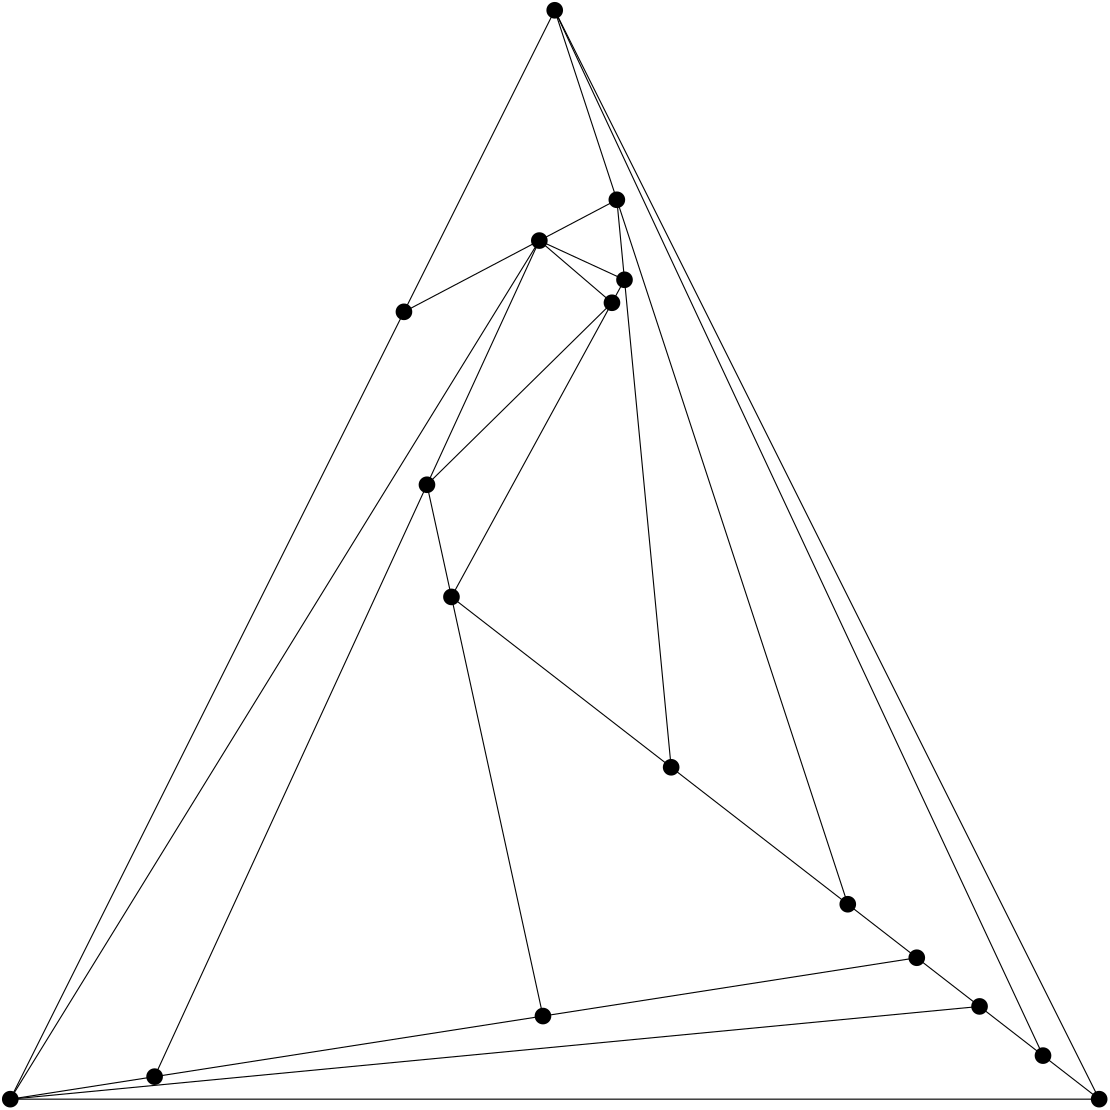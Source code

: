 <?xml version="1.0"?>
			<!DOCTYPE ipe SYSTEM "ipe.dtd">
			<ipe version="70005" creator="Ipe 7.1.4">
			<info created="D:20150825115823" modified="D:20150825115852"/>
					<ipestyle name="basic">
		<symbol name="arrow/arc(spx)">
		<path stroke="sym-stroke" fill="sym-stroke" pen="sym-pen">
		0 0 m
		-1 0.333 l
		-1 -0.333 l
		h
		</path>
		</symbol>
		<symbol name="arrow/farc(spx)">
		<path stroke="sym-stroke" fill="white" pen="sym-pen">
		0 0 m
		-1 0.333 l
		-1 -0.333 l
		h
		</path>
		</symbol>
		<symbol name="mark/circle(sx)" transformations="translations">
		<path fill="sym-stroke">
		0.6 0 0 0.6 0 0 e
		0.4 0 0 0.4 0 0 e
		</path>
		</symbol>
		<symbol name="mark/disk(sx)" transformations="translations">
		<path fill="sym-stroke">
		0.6 0 0 0.6 0 0 e
		</path>
		</symbol>
		<symbol name="mark/fdisk(sfx)" transformations="translations">
		<group>
		<path fill="sym-fill">
		0.5 0 0 0.5 0 0 e
		</path>
		<path fill="sym-stroke" fillrule="eofill">
		0.6 0 0 0.6 0 0 e
		0.4 0 0 0.4 0 0 e
		</path>
		</group>
		</symbol>
		<symbol name="mark/box(sx)" transformations="translations">
		<path fill="sym-stroke" fillrule="eofill">
		-0.6 -0.6 m
		0.6 -0.6 l
		0.6 0.6 l
		-0.6 0.6 l
		h
		-0.4 -0.4 m
		0.4 -0.4 l
		0.4 0.4 l
		-0.4 0.4 l
		h
		</path>
		</symbol>
		<symbol name="mark/square(sx)" transformations="translations">
		<path fill="sym-stroke">
		-0.6 -0.6 m
		0.6 -0.6 l
		0.6 0.6 l
		-0.6 0.6 l
		h
		</path>
		</symbol>
		<symbol name="mark/fsquare(sfx)" transformations="translations">
		<group>
		<path fill="sym-fill">
		-0.5 -0.5 m
		0.5 -0.5 l
		0.5 0.5 l
		-0.5 0.5 l
		h
		</path>
		<path fill="sym-stroke" fillrule="eofill">
		-0.6 -0.6 m
		0.6 -0.6 l
		0.6 0.6 l
		-0.6 0.6 l
		h
		-0.4 -0.4 m
		0.4 -0.4 l
		0.4 0.4 l
		-0.4 0.4 l
		h
		</path>
		</group>
		</symbol>
		<symbol name="mark/cross(sx)" transformations="translations">
		<group>
		<path fill="sym-stroke">
		-0.43 -0.57 m
		0.57 0.43 l
		0.43 0.57 l
		-0.57 -0.43 l
		h
		</path>
		<path fill="sym-stroke">
		-0.43 0.57 m
		0.57 -0.43 l
		0.43 -0.57 l
		-0.57 0.43 l
		h
		</path>
		</group>
		</symbol>
		<symbol name="arrow/fnormal(spx)">
		<path stroke="sym-stroke" fill="white" pen="sym-pen">
		0 0 m
		-1 0.333 l
		-1 -0.333 l
		h
		</path>
		</symbol>
		<symbol name="arrow/pointed(spx)">
		<path stroke="sym-stroke" fill="sym-stroke" pen="sym-pen">
		0 0 m
		-1 0.333 l
		-0.8 0 l
		-1 -0.333 l
		h
		</path>
		</symbol>
		<symbol name="arrow/fpointed(spx)">
		<path stroke="sym-stroke" fill="white" pen="sym-pen">
		0 0 m
		-1 0.333 l
		-0.8 0 l
		-1 -0.333 l
		h
		</path>
		</symbol>
		<symbol name="arrow/linear(spx)">
		<path stroke="sym-stroke" pen="sym-pen">
		-1 0.333 m
		0 0 l
		-1 -0.333 l
		</path>
		</symbol>
		<symbol name="arrow/fdouble(spx)">
		<path stroke="sym-stroke" fill="white" pen="sym-pen">
		0 0 m
		-1 0.333 l
		-1 -0.333 l
		h
		-1 0 m
		-2 0.333 l
		-2 -0.333 l
		h
		</path>
		</symbol>
		<symbol name="arrow/double(spx)">
		<path stroke="sym-stroke" fill="sym-stroke" pen="sym-pen">
		0 0 m
		-1 0.333 l
		-1 -0.333 l
		h
		-1 0 m
		-2 0.333 l
		-2 -0.333 l
		h
		</path>
		</symbol>
		<pen name="heavier" value="0.8"/>
		<pen name="fat" value="1.2"/>
		<pen name="ultrafat" value="2"/>
		<symbolsize name="large" value="5"/>
		<symbolsize name="small" value="2"/>
		<symbolsize name="tiny" value="1.1"/>
		<arrowsize name="large" value="10"/>
		<arrowsize name="small" value="5"/>
		<arrowsize name="tiny" value="3"/>
		<color name="red" value="1 0 0"/>
		<color name="green" value="0 1 0"/>
		<color name="blue" value="0 0 1"/>
		<color name="yellow" value="1 1 0"/>
		<color name="orange" value="1 0.647 0"/>
		<color name="gold" value="1 0.843 0"/>
		<color name="purple" value="0.627 0.125 0.941"/>
		<color name="gray" value="0.745"/>
		<color name="brown" value="0.647 0.165 0.165"/>
		<color name="navy" value="0 0 0.502"/>
		<color name="pink" value="1 0.753 0.796"/>
		<color name="seagreen" value="0.18 0.545 0.341"/>
		<color name="turquoise" value="0.251 0.878 0.816"/>
		<color name="violet" value="0.933 0.51 0.933"/>
		<color name="darkblue" value="0 0 0.545"/>
		<color name="darkcyan" value="0 0.545 0.545"/>
		<color name="darkgray" value="0.663"/>
		<color name="darkgreen" value="0 0.392 0"/>
		<color name="darkmagenta" value="0.545 0 0.545"/>
		<color name="darkorange" value="1 0.549 0"/>
		<color name="darkred" value="0.545 0 0"/>
		<color name="lightblue" value="0.678 0.847 0.902"/>
		<color name="lightcyan" value="0.878 1 1"/>
		<color name="lightgray" value="0.827"/>
		<color name="lightgreen" value="0.565 0.933 0.565"/>
		<color name="lightyellow" value="1 1 0.878"/>
		<dashstyle name="dashed" value="[4] 0"/>
		<dashstyle name="dotted" value="[1 3] 0"/>
		<dashstyle name="dash dotted" value="[4 2 1 2] 0"/>
		<dashstyle name="dash dot dotted" value="[4 2 1 2 1 2] 0"/>
		<textsize name="large" value="\large"/>
		<textsize name="Large" value="\Large"/>
		<textsize name="LARGE" value="\LARGE"/>
		<textsize name="huge" value="\huge"/>
		<textsize name="Huge" value="\Huge"/>
		<textsize name="small" value="\small"/>
		<textsize name="footnote" value="\footnotesize"/>
		<textsize name="tiny" value="\tiny"/>
		<textstyle name="center" begin="\begin{center}" end="\end{center}"/>
		<textstyle name="itemize" begin="\begin{itemize}" end="\end{itemize}"/>
		<textstyle name="item" begin="\begin{itemize}\item{}" end="\end{itemize}"/>
		<gridsize name="4 pts" value="4"/>
		<gridsize name="8 pts (~3 mm)" value="8"/>
		<gridsize name="16 pts (~6 mm)" value="16"/>
		<gridsize name="32 pts (~12 mm)" value="32"/>
		<gridsize name="10 pts (~3.5 mm)" value="10"/>
		<gridsize name="20 pts (~7 mm)" value="20"/>
		<gridsize name="14 pts (~5 mm)" value="14"/>
		<gridsize name="28 pts (~10 mm)" value="28"/>
		<gridsize name="56 pts (~20 mm)" value="56"/>
		<anglesize name="90 deg" value="90"/>
		<anglesize name="60 deg" value="60"/>
		<anglesize name="45 deg" value="45"/>
		<anglesize name="30 deg" value="30"/>
		<anglesize name="22.5 deg" value="22.5"/>
		<tiling name="falling" angle="-60" step="4" width="1"/>
		<tiling name="rising" angle="30" step="4" width="1"/>
		</ipestyle>
<page>
			<layer name="alpha"/>
			<layer name="beta"/>
			<view layers="alpha beta" active="alpha"/>
<path layer="beta" stroke="black">
291.768867730290 129.919369201323 m
258.824914332553 280.809225636445 l
</path>
<path layer="beta" stroke="black">
291.768867730290 129.919369201323 m
151.955511561239 108.105987957495 l
</path>
<path layer="beta" stroke="black">
291.768867730290 129.919369201323 m
426.339330592023 150.914765428075 l
</path>
<path layer="beta" stroke="black">
258.824914332553 280.809225636445 m
316.605774041919 386.703611713459 l
</path>
<path layer="beta" stroke="black">
258.824914332553 280.809225636445 m
337.916075781339 219.480153470322 l
</path>
<path layer="beta" stroke="black">
258.824914332553 280.809225636445 m
250.009257069977 321.186688616428 l
</path>
<path layer="beta" stroke="black">
316.605774041919 386.703611713459 m
321.120350689552 394.977429806567 l
</path>
<path layer="beta" stroke="black">
316.605774041919 386.703611713459 m
250.009257069977 321.186688616428 l
</path>
<path layer="beta" stroke="black">
316.605774041919 386.703611713459 m
290.461614638915 409.093750701341 l
</path>
<path layer="beta" stroke="black">
401.498366644944 170.177009687480 m
426.339330592023 150.914765428075 l
</path>
<path layer="beta" stroke="black">
401.498366644944 170.177009687480 m
337.916075781339 219.480153470322 l
</path>
<path layer="beta" stroke="black">
401.498366644944 170.177009687480 m
318.363967752903 423.778669126569 l
</path>
<path layer="beta" stroke="black">
151.955511561239 108.105987957495 m
100.000000000000 100.000000000000 l
</path>
<path layer="beta" stroke="black">
151.955511561239 108.105987957495 m
250.009257069977 321.186688616428 l
</path>
<path layer="beta" stroke="black">
426.339330592023 150.914765428075 m
448.939631616902 133.389981784223 l
</path>
<path layer="beta" stroke="black">
100.000000000000 100.000000000000 m
492.000000000000 100.000000000015 l
</path>
<path layer="beta" stroke="black">
100.000000000000 100.000000000000 m
290.461614638915 409.093750701341 l
</path>
<path layer="beta" stroke="black">
100.000000000000 100.000000000000 m
448.939631616902 133.389981784223 l
</path>
<path layer="beta" stroke="black">
100.000000000000 100.000000000000 m
241.720811674441 383.441623348878 l
</path>
<path layer="beta" stroke="black">
321.120350689552 394.977429806567 m
337.916075781339 219.480153470322 l
</path>
<path layer="beta" stroke="black">
321.120350689552 394.977429806567 m
318.363967752903 423.778669126569 l
</path>
<path layer="beta" stroke="black">
321.120350689552 394.977429806567 m
290.461614638915 409.093750701341 l
</path>
<path layer="beta" stroke="black">
318.363967752903 423.778669126569 m
296.000000000004 492.000000000000 l
</path>
<path layer="beta" stroke="black">
318.363967752903 423.778669126569 m
290.461614638915 409.093750701341 l
</path>
<path layer="beta" stroke="black">
250.009257069977 321.186688616428 m
290.461614638915 409.093750701341 l
</path>
<path layer="beta" stroke="black">
296.000000000004 492.000000000000 m
471.782530570835 115.677082229241 l
</path>
<path layer="beta" stroke="black">
296.000000000004 492.000000000000 m
492.000000000000 100.000000000015 l
</path>
<path layer="beta" stroke="black">
296.000000000004 492.000000000000 m
241.720811674441 383.441623348878 l
</path>
<path layer="beta" stroke="black">
471.782530570835 115.677082229241 m
492.000000000000 100.000000000015 l
</path>
<path layer="beta" stroke="black">
471.782530570835 115.677082229241 m
448.939631616902 133.389981784223 l
</path>
<path layer="beta" stroke="black">
290.461614638915 409.093750701341 m
241.720811674441 383.441623348878 l
</path>
<use layer="alpha" name="mark/disk(sx)" pos="291.768867730290 129.919369201323" size="large" stroke="black"/>
<use layer="alpha" name="mark/disk(sx)" pos="258.824914332553 280.809225636445" size="large" stroke="black"/>
<use layer="alpha" name="mark/disk(sx)" pos="316.605774041919 386.703611713459" size="large" stroke="black"/>
<use layer="alpha" name="mark/disk(sx)" pos="401.498366644944 170.177009687480" size="large" stroke="black"/>
<use layer="alpha" name="mark/disk(sx)" pos="151.955511561239 108.105987957495" size="large" stroke="black"/>
<use layer="alpha" name="mark/disk(sx)" pos="426.339330592023 150.914765428075" size="large" stroke="black"/>
<use layer="alpha" name="mark/disk(sx)" pos="100.000000000000 100.000000000000" size="large" stroke="black"/>
<use layer="alpha" name="mark/disk(sx)" pos="321.120350689552 394.977429806567" size="large" stroke="black"/>
<use layer="alpha" name="mark/disk(sx)" pos="337.916075781339 219.480153470322" size="large" stroke="black"/>
<use layer="alpha" name="mark/disk(sx)" pos="318.363967752903 423.778669126569" size="large" stroke="black"/>
<use layer="alpha" name="mark/disk(sx)" pos="250.009257069977 321.186688616428" size="large" stroke="black"/>
<use layer="alpha" name="mark/disk(sx)" pos="296.000000000004 492.000000000000" size="large" stroke="black"/>
<use layer="alpha" name="mark/disk(sx)" pos="471.782530570835 115.677082229241" size="large" stroke="black"/>
<use layer="alpha" name="mark/disk(sx)" pos="492.000000000000 100.000000000015" size="large" stroke="black"/>
<use layer="alpha" name="mark/disk(sx)" pos="290.461614638915 409.093750701341" size="large" stroke="black"/>
<use layer="alpha" name="mark/disk(sx)" pos="448.939631616902 133.389981784223" size="large" stroke="black"/>
<use layer="alpha" name="mark/disk(sx)" pos="241.720811674441 383.441623348878" size="large" stroke="black"/>
</page>
</ipe>